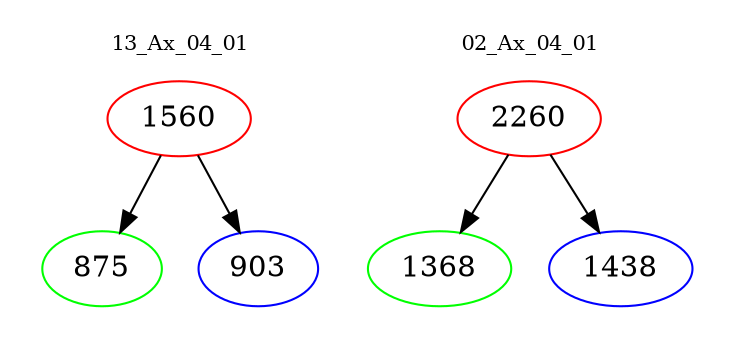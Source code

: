 digraph{
subgraph cluster_0 {
color = white
label = "13_Ax_04_01";
fontsize=10;
T0_1560 [label="1560", color="red"]
T0_1560 -> T0_875 [color="black"]
T0_875 [label="875", color="green"]
T0_1560 -> T0_903 [color="black"]
T0_903 [label="903", color="blue"]
}
subgraph cluster_1 {
color = white
label = "02_Ax_04_01";
fontsize=10;
T1_2260 [label="2260", color="red"]
T1_2260 -> T1_1368 [color="black"]
T1_1368 [label="1368", color="green"]
T1_2260 -> T1_1438 [color="black"]
T1_1438 [label="1438", color="blue"]
}
}
